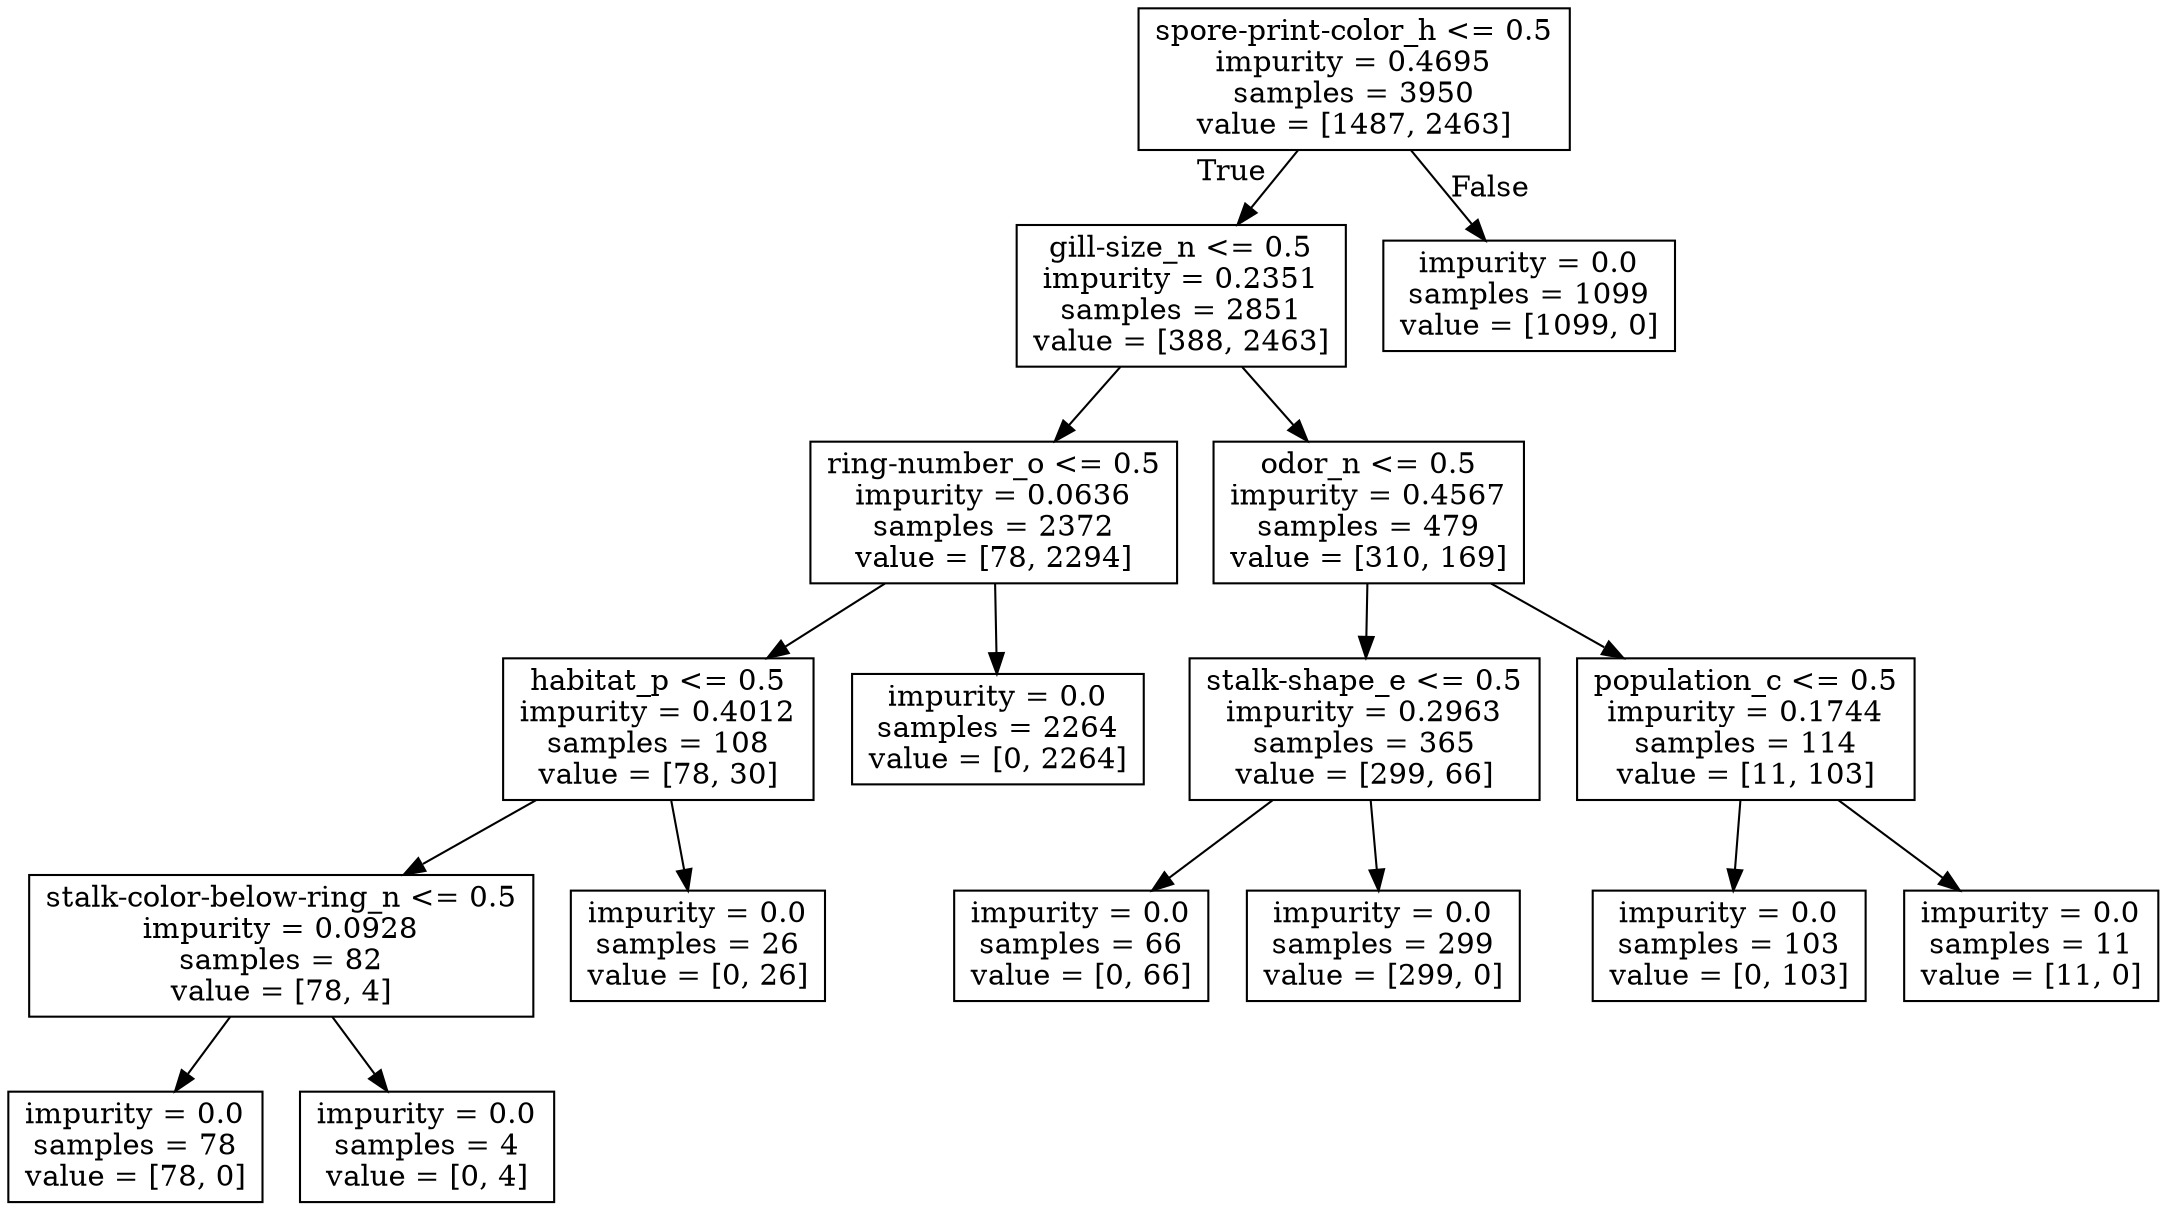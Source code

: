 digraph Tree {
node [shape=box] ;
0 [label="spore-print-color_h <= 0.5\nimpurity = 0.4695\nsamples = 3950\nvalue = [1487, 2463]"] ;
1 [label="gill-size_n <= 0.5\nimpurity = 0.2351\nsamples = 2851\nvalue = [388, 2463]"] ;
0 -> 1 [labeldistance=2.5, labelangle=45, headlabel="True"] ;
2 [label="ring-number_o <= 0.5\nimpurity = 0.0636\nsamples = 2372\nvalue = [78, 2294]"] ;
1 -> 2 ;
3 [label="habitat_p <= 0.5\nimpurity = 0.4012\nsamples = 108\nvalue = [78, 30]"] ;
2 -> 3 ;
4 [label="stalk-color-below-ring_n <= 0.5\nimpurity = 0.0928\nsamples = 82\nvalue = [78, 4]"] ;
3 -> 4 ;
5 [label="impurity = 0.0\nsamples = 78\nvalue = [78, 0]"] ;
4 -> 5 ;
6 [label="impurity = 0.0\nsamples = 4\nvalue = [0, 4]"] ;
4 -> 6 ;
7 [label="impurity = 0.0\nsamples = 26\nvalue = [0, 26]"] ;
3 -> 7 ;
8 [label="impurity = 0.0\nsamples = 2264\nvalue = [0, 2264]"] ;
2 -> 8 ;
9 [label="odor_n <= 0.5\nimpurity = 0.4567\nsamples = 479\nvalue = [310, 169]"] ;
1 -> 9 ;
10 [label="stalk-shape_e <= 0.5\nimpurity = 0.2963\nsamples = 365\nvalue = [299, 66]"] ;
9 -> 10 ;
11 [label="impurity = 0.0\nsamples = 66\nvalue = [0, 66]"] ;
10 -> 11 ;
12 [label="impurity = 0.0\nsamples = 299\nvalue = [299, 0]"] ;
10 -> 12 ;
13 [label="population_c <= 0.5\nimpurity = 0.1744\nsamples = 114\nvalue = [11, 103]"] ;
9 -> 13 ;
14 [label="impurity = 0.0\nsamples = 103\nvalue = [0, 103]"] ;
13 -> 14 ;
15 [label="impurity = 0.0\nsamples = 11\nvalue = [11, 0]"] ;
13 -> 15 ;
16 [label="impurity = 0.0\nsamples = 1099\nvalue = [1099, 0]"] ;
0 -> 16 [labeldistance=2.5, labelangle=-45, headlabel="False"] ;
}